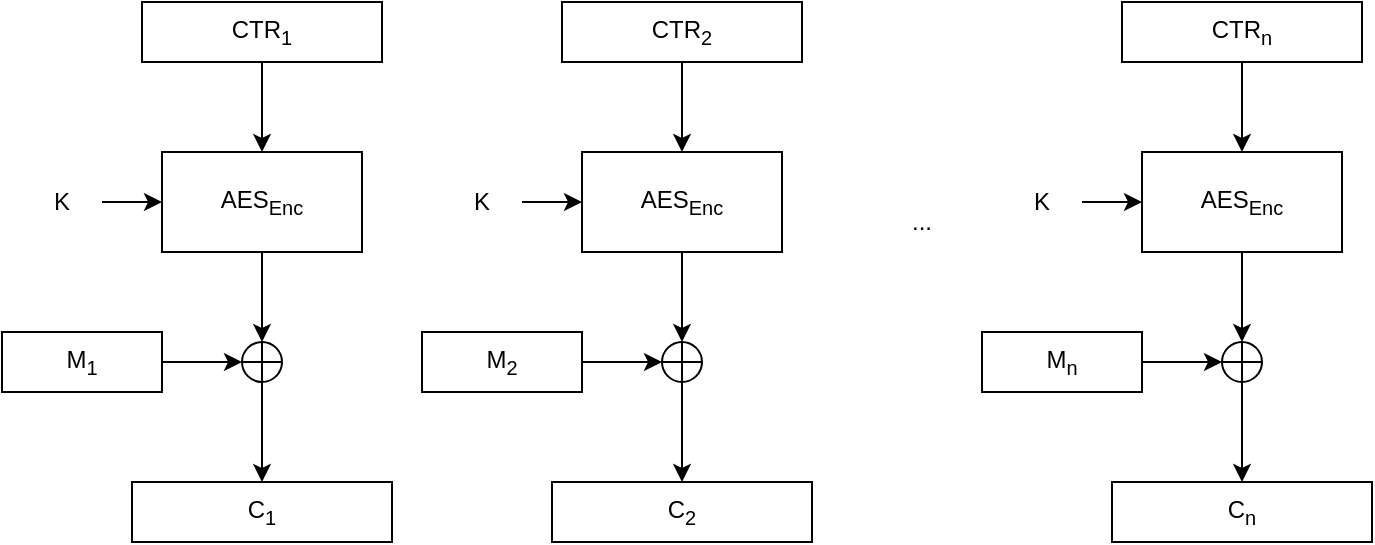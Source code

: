 <mxfile version="24.4.0" type="device" pages="2">
  <diagram name="Encrypt" id="o71IDkHV3ZvDwMHHaNhy">
    <mxGraphModel dx="1088" dy="578" grid="1" gridSize="10" guides="1" tooltips="1" connect="1" arrows="1" fold="1" page="1" pageScale="1" pageWidth="850" pageHeight="1100" math="0" shadow="0">
      <root>
        <mxCell id="0" />
        <mxCell id="1" parent="0" />
        <mxCell id="7T_0Ri3ZbX09s26zW6ti-1" value="CTR&lt;sub&gt;1&lt;/sub&gt;" style="rounded=0;whiteSpace=wrap;html=1;" parent="1" vertex="1">
          <mxGeometry x="110" y="80" width="120" height="30" as="geometry" />
        </mxCell>
        <mxCell id="7T_0Ri3ZbX09s26zW6ti-19" value="" style="endArrow=classic;html=1;rounded=0;exitX=0.5;exitY=1;exitDx=0;exitDy=0;entryX=0.5;entryY=0;entryDx=0;entryDy=0;entryPerimeter=0;" parent="1" source="7T_0Ri3ZbX09s26zW6ti-1" edge="1">
          <mxGeometry width="50" height="50" relative="1" as="geometry">
            <mxPoint x="270" y="200" as="sourcePoint" />
            <mxPoint x="170" y="155" as="targetPoint" />
          </mxGeometry>
        </mxCell>
        <mxCell id="Rr33tOqjU5spiXmUpDak-56" style="edgeStyle=orthogonalEdgeStyle;rounded=0;orthogonalLoop=1;jettySize=auto;html=1;entryX=0.5;entryY=0;entryDx=0;entryDy=0;" edge="1" parent="1" source="Rr33tOqjU5spiXmUpDak-40" target="Rr33tOqjU5spiXmUpDak-55">
          <mxGeometry relative="1" as="geometry" />
        </mxCell>
        <mxCell id="Rr33tOqjU5spiXmUpDak-40" value="" style="verticalLabelPosition=bottom;verticalAlign=top;html=1;shape=mxgraph.flowchart.summing_function;" vertex="1" parent="1">
          <mxGeometry x="160" y="250" width="20" height="20" as="geometry" />
        </mxCell>
        <mxCell id="Rr33tOqjU5spiXmUpDak-44" value="" style="endArrow=classic;html=1;rounded=0;entryX=0;entryY=0.5;entryDx=0;entryDy=0;" edge="1" parent="1">
          <mxGeometry width="50" height="50" relative="1" as="geometry">
            <mxPoint x="90" y="180" as="sourcePoint" />
            <mxPoint x="120" y="180" as="targetPoint" />
          </mxGeometry>
        </mxCell>
        <mxCell id="Rr33tOqjU5spiXmUpDak-45" value="K" style="text;html=1;strokeColor=none;fillColor=none;align=center;verticalAlign=middle;whiteSpace=wrap;rounded=0;" vertex="1" parent="1">
          <mxGeometry x="50" y="165" width="40" height="30" as="geometry" />
        </mxCell>
        <mxCell id="Rr33tOqjU5spiXmUpDak-46" value="AES&lt;sub&gt;Enc&lt;/sub&gt;" style="rounded=0;whiteSpace=wrap;html=1;" vertex="1" parent="1">
          <mxGeometry x="120" y="155" width="100" height="50" as="geometry" />
        </mxCell>
        <mxCell id="Rr33tOqjU5spiXmUpDak-52" style="edgeStyle=orthogonalEdgeStyle;rounded=0;orthogonalLoop=1;jettySize=auto;html=1;entryX=0.5;entryY=0;entryDx=0;entryDy=0;entryPerimeter=0;" edge="1" parent="1" source="Rr33tOqjU5spiXmUpDak-46" target="Rr33tOqjU5spiXmUpDak-40">
          <mxGeometry relative="1" as="geometry" />
        </mxCell>
        <mxCell id="Rr33tOqjU5spiXmUpDak-53" value="M&lt;sub&gt;1&lt;/sub&gt;" style="rounded=0;whiteSpace=wrap;html=1;" vertex="1" parent="1">
          <mxGeometry x="40" y="245" width="80" height="30" as="geometry" />
        </mxCell>
        <mxCell id="Rr33tOqjU5spiXmUpDak-54" style="edgeStyle=orthogonalEdgeStyle;rounded=0;orthogonalLoop=1;jettySize=auto;html=1;entryX=0;entryY=0.5;entryDx=0;entryDy=0;entryPerimeter=0;" edge="1" parent="1" source="Rr33tOqjU5spiXmUpDak-53" target="Rr33tOqjU5spiXmUpDak-40">
          <mxGeometry relative="1" as="geometry" />
        </mxCell>
        <mxCell id="Rr33tOqjU5spiXmUpDak-55" value="C&lt;sub&gt;1&lt;/sub&gt;" style="rounded=0;whiteSpace=wrap;html=1;" vertex="1" parent="1">
          <mxGeometry x="105" y="320" width="130" height="30" as="geometry" />
        </mxCell>
        <mxCell id="Rr33tOqjU5spiXmUpDak-57" value="CTR&lt;sub&gt;2&lt;/sub&gt;" style="rounded=0;whiteSpace=wrap;html=1;" vertex="1" parent="1">
          <mxGeometry x="320" y="80" width="120" height="30" as="geometry" />
        </mxCell>
        <mxCell id="Rr33tOqjU5spiXmUpDak-58" value="" style="endArrow=classic;html=1;rounded=0;exitX=0.5;exitY=1;exitDx=0;exitDy=0;entryX=0.5;entryY=0;entryDx=0;entryDy=0;entryPerimeter=0;" edge="1" source="Rr33tOqjU5spiXmUpDak-57" parent="1">
          <mxGeometry width="50" height="50" relative="1" as="geometry">
            <mxPoint x="480" y="200" as="sourcePoint" />
            <mxPoint x="380" y="155" as="targetPoint" />
          </mxGeometry>
        </mxCell>
        <mxCell id="Rr33tOqjU5spiXmUpDak-59" style="edgeStyle=orthogonalEdgeStyle;rounded=0;orthogonalLoop=1;jettySize=auto;html=1;entryX=0.5;entryY=0;entryDx=0;entryDy=0;" edge="1" source="Rr33tOqjU5spiXmUpDak-60" target="Rr33tOqjU5spiXmUpDak-67" parent="1">
          <mxGeometry relative="1" as="geometry" />
        </mxCell>
        <mxCell id="Rr33tOqjU5spiXmUpDak-60" value="" style="verticalLabelPosition=bottom;verticalAlign=top;html=1;shape=mxgraph.flowchart.summing_function;" vertex="1" parent="1">
          <mxGeometry x="370" y="250" width="20" height="20" as="geometry" />
        </mxCell>
        <mxCell id="Rr33tOqjU5spiXmUpDak-61" value="" style="endArrow=classic;html=1;rounded=0;entryX=0;entryY=0.5;entryDx=0;entryDy=0;" edge="1" parent="1">
          <mxGeometry width="50" height="50" relative="1" as="geometry">
            <mxPoint x="300" y="180" as="sourcePoint" />
            <mxPoint x="330" y="180" as="targetPoint" />
          </mxGeometry>
        </mxCell>
        <mxCell id="Rr33tOqjU5spiXmUpDak-62" value="K" style="text;html=1;strokeColor=none;fillColor=none;align=center;verticalAlign=middle;whiteSpace=wrap;rounded=0;" vertex="1" parent="1">
          <mxGeometry x="260" y="165" width="40" height="30" as="geometry" />
        </mxCell>
        <mxCell id="Rr33tOqjU5spiXmUpDak-63" value="AES&lt;sub&gt;Enc&lt;/sub&gt;" style="rounded=0;whiteSpace=wrap;html=1;" vertex="1" parent="1">
          <mxGeometry x="330" y="155" width="100" height="50" as="geometry" />
        </mxCell>
        <mxCell id="Rr33tOqjU5spiXmUpDak-64" style="edgeStyle=orthogonalEdgeStyle;rounded=0;orthogonalLoop=1;jettySize=auto;html=1;entryX=0.5;entryY=0;entryDx=0;entryDy=0;entryPerimeter=0;" edge="1" source="Rr33tOqjU5spiXmUpDak-63" target="Rr33tOqjU5spiXmUpDak-60" parent="1">
          <mxGeometry relative="1" as="geometry" />
        </mxCell>
        <mxCell id="Rr33tOqjU5spiXmUpDak-65" value="M&lt;sub&gt;2&lt;/sub&gt;" style="rounded=0;whiteSpace=wrap;html=1;" vertex="1" parent="1">
          <mxGeometry x="250" y="245" width="80" height="30" as="geometry" />
        </mxCell>
        <mxCell id="Rr33tOqjU5spiXmUpDak-66" style="edgeStyle=orthogonalEdgeStyle;rounded=0;orthogonalLoop=1;jettySize=auto;html=1;entryX=0;entryY=0.5;entryDx=0;entryDy=0;entryPerimeter=0;" edge="1" source="Rr33tOqjU5spiXmUpDak-65" target="Rr33tOqjU5spiXmUpDak-60" parent="1">
          <mxGeometry relative="1" as="geometry" />
        </mxCell>
        <mxCell id="Rr33tOqjU5spiXmUpDak-67" value="C&lt;sub&gt;2&lt;/sub&gt;" style="rounded=0;whiteSpace=wrap;html=1;" vertex="1" parent="1">
          <mxGeometry x="315" y="320" width="130" height="30" as="geometry" />
        </mxCell>
        <mxCell id="Rr33tOqjU5spiXmUpDak-68" value="CTR&lt;sub&gt;n&lt;/sub&gt;" style="rounded=0;whiteSpace=wrap;html=1;" vertex="1" parent="1">
          <mxGeometry x="600" y="80" width="120" height="30" as="geometry" />
        </mxCell>
        <mxCell id="Rr33tOqjU5spiXmUpDak-69" value="" style="endArrow=classic;html=1;rounded=0;exitX=0.5;exitY=1;exitDx=0;exitDy=0;entryX=0.5;entryY=0;entryDx=0;entryDy=0;entryPerimeter=0;" edge="1" source="Rr33tOqjU5spiXmUpDak-68" parent="1">
          <mxGeometry width="50" height="50" relative="1" as="geometry">
            <mxPoint x="760" y="200" as="sourcePoint" />
            <mxPoint x="660" y="155" as="targetPoint" />
          </mxGeometry>
        </mxCell>
        <mxCell id="Rr33tOqjU5spiXmUpDak-70" style="edgeStyle=orthogonalEdgeStyle;rounded=0;orthogonalLoop=1;jettySize=auto;html=1;entryX=0.5;entryY=0;entryDx=0;entryDy=0;" edge="1" source="Rr33tOqjU5spiXmUpDak-71" target="Rr33tOqjU5spiXmUpDak-78" parent="1">
          <mxGeometry relative="1" as="geometry" />
        </mxCell>
        <mxCell id="Rr33tOqjU5spiXmUpDak-71" value="" style="verticalLabelPosition=bottom;verticalAlign=top;html=1;shape=mxgraph.flowchart.summing_function;" vertex="1" parent="1">
          <mxGeometry x="650" y="250" width="20" height="20" as="geometry" />
        </mxCell>
        <mxCell id="Rr33tOqjU5spiXmUpDak-72" value="" style="endArrow=classic;html=1;rounded=0;entryX=0;entryY=0.5;entryDx=0;entryDy=0;" edge="1" parent="1">
          <mxGeometry width="50" height="50" relative="1" as="geometry">
            <mxPoint x="580" y="180" as="sourcePoint" />
            <mxPoint x="610" y="180" as="targetPoint" />
          </mxGeometry>
        </mxCell>
        <mxCell id="Rr33tOqjU5spiXmUpDak-73" value="K" style="text;html=1;strokeColor=none;fillColor=none;align=center;verticalAlign=middle;whiteSpace=wrap;rounded=0;" vertex="1" parent="1">
          <mxGeometry x="540" y="165" width="40" height="30" as="geometry" />
        </mxCell>
        <mxCell id="Rr33tOqjU5spiXmUpDak-74" value="AES&lt;sub&gt;Enc&lt;/sub&gt;" style="rounded=0;whiteSpace=wrap;html=1;" vertex="1" parent="1">
          <mxGeometry x="610" y="155" width="100" height="50" as="geometry" />
        </mxCell>
        <mxCell id="Rr33tOqjU5spiXmUpDak-75" style="edgeStyle=orthogonalEdgeStyle;rounded=0;orthogonalLoop=1;jettySize=auto;html=1;entryX=0.5;entryY=0;entryDx=0;entryDy=0;entryPerimeter=0;" edge="1" source="Rr33tOqjU5spiXmUpDak-74" target="Rr33tOqjU5spiXmUpDak-71" parent="1">
          <mxGeometry relative="1" as="geometry" />
        </mxCell>
        <mxCell id="Rr33tOqjU5spiXmUpDak-76" value="M&lt;sub&gt;n&lt;/sub&gt;" style="rounded=0;whiteSpace=wrap;html=1;" vertex="1" parent="1">
          <mxGeometry x="530" y="245" width="80" height="30" as="geometry" />
        </mxCell>
        <mxCell id="Rr33tOqjU5spiXmUpDak-77" style="edgeStyle=orthogonalEdgeStyle;rounded=0;orthogonalLoop=1;jettySize=auto;html=1;entryX=0;entryY=0.5;entryDx=0;entryDy=0;entryPerimeter=0;" edge="1" source="Rr33tOqjU5spiXmUpDak-76" target="Rr33tOqjU5spiXmUpDak-71" parent="1">
          <mxGeometry relative="1" as="geometry" />
        </mxCell>
        <mxCell id="Rr33tOqjU5spiXmUpDak-78" value="C&lt;sub&gt;n&lt;/sub&gt;" style="rounded=0;whiteSpace=wrap;html=1;" vertex="1" parent="1">
          <mxGeometry x="595" y="320" width="130" height="30" as="geometry" />
        </mxCell>
        <mxCell id="Rr33tOqjU5spiXmUpDak-79" value="..." style="text;html=1;align=center;verticalAlign=middle;whiteSpace=wrap;rounded=0;" vertex="1" parent="1">
          <mxGeometry x="470" y="175" width="60" height="30" as="geometry" />
        </mxCell>
      </root>
    </mxGraphModel>
  </diagram>
  <diagram id="V-0V9B5wcuyhwd2LUnUV" name="Decrypt">
    <mxGraphModel dx="1306" dy="694" grid="1" gridSize="10" guides="1" tooltips="1" connect="1" arrows="1" fold="1" page="1" pageScale="1" pageWidth="850" pageHeight="1100" math="0" shadow="0">
      <root>
        <mxCell id="0" />
        <mxCell id="1" parent="0" />
        <mxCell id="dBQ5x_kLsG-ajHb2Xu2K-1" value="CTR&lt;sub&gt;1&lt;/sub&gt;" style="rounded=0;whiteSpace=wrap;html=1;" vertex="1" parent="1">
          <mxGeometry x="110" y="80" width="120" height="30" as="geometry" />
        </mxCell>
        <mxCell id="dBQ5x_kLsG-ajHb2Xu2K-2" value="" style="endArrow=classic;html=1;rounded=0;exitX=0.5;exitY=1;exitDx=0;exitDy=0;entryX=0.5;entryY=0;entryDx=0;entryDy=0;entryPerimeter=0;" edge="1" parent="1" source="dBQ5x_kLsG-ajHb2Xu2K-1">
          <mxGeometry width="50" height="50" relative="1" as="geometry">
            <mxPoint x="270" y="200" as="sourcePoint" />
            <mxPoint x="170" y="155" as="targetPoint" />
          </mxGeometry>
        </mxCell>
        <mxCell id="dBQ5x_kLsG-ajHb2Xu2K-3" style="edgeStyle=orthogonalEdgeStyle;rounded=0;orthogonalLoop=1;jettySize=auto;html=1;entryX=0.5;entryY=0;entryDx=0;entryDy=0;" edge="1" parent="1" source="dBQ5x_kLsG-ajHb2Xu2K-4" target="dBQ5x_kLsG-ajHb2Xu2K-11">
          <mxGeometry relative="1" as="geometry" />
        </mxCell>
        <mxCell id="dBQ5x_kLsG-ajHb2Xu2K-4" value="" style="verticalLabelPosition=bottom;verticalAlign=top;html=1;shape=mxgraph.flowchart.summing_function;" vertex="1" parent="1">
          <mxGeometry x="160" y="250" width="20" height="20" as="geometry" />
        </mxCell>
        <mxCell id="dBQ5x_kLsG-ajHb2Xu2K-5" value="" style="endArrow=classic;html=1;rounded=0;entryX=0;entryY=0.5;entryDx=0;entryDy=0;" edge="1" parent="1">
          <mxGeometry width="50" height="50" relative="1" as="geometry">
            <mxPoint x="90" y="180" as="sourcePoint" />
            <mxPoint x="120" y="180" as="targetPoint" />
          </mxGeometry>
        </mxCell>
        <mxCell id="dBQ5x_kLsG-ajHb2Xu2K-6" value="K" style="text;html=1;strokeColor=none;fillColor=none;align=center;verticalAlign=middle;whiteSpace=wrap;rounded=0;" vertex="1" parent="1">
          <mxGeometry x="50" y="165" width="40" height="30" as="geometry" />
        </mxCell>
        <mxCell id="dBQ5x_kLsG-ajHb2Xu2K-7" value="AES&lt;sub&gt;Enc&lt;/sub&gt;" style="rounded=0;whiteSpace=wrap;html=1;" vertex="1" parent="1">
          <mxGeometry x="120" y="155" width="100" height="50" as="geometry" />
        </mxCell>
        <mxCell id="dBQ5x_kLsG-ajHb2Xu2K-8" style="edgeStyle=orthogonalEdgeStyle;rounded=0;orthogonalLoop=1;jettySize=auto;html=1;entryX=0.5;entryY=0;entryDx=0;entryDy=0;entryPerimeter=0;" edge="1" parent="1" source="dBQ5x_kLsG-ajHb2Xu2K-7" target="dBQ5x_kLsG-ajHb2Xu2K-4">
          <mxGeometry relative="1" as="geometry" />
        </mxCell>
        <mxCell id="dBQ5x_kLsG-ajHb2Xu2K-9" value="&lt;sub&gt;&lt;span style=&quot;font-size: 12px;&quot;&gt;C&lt;/span&gt;1&lt;/sub&gt;" style="rounded=0;whiteSpace=wrap;html=1;" vertex="1" parent="1">
          <mxGeometry x="40" y="245" width="80" height="30" as="geometry" />
        </mxCell>
        <mxCell id="dBQ5x_kLsG-ajHb2Xu2K-10" style="edgeStyle=orthogonalEdgeStyle;rounded=0;orthogonalLoop=1;jettySize=auto;html=1;entryX=0;entryY=0.5;entryDx=0;entryDy=0;entryPerimeter=0;" edge="1" parent="1" source="dBQ5x_kLsG-ajHb2Xu2K-9" target="dBQ5x_kLsG-ajHb2Xu2K-4">
          <mxGeometry relative="1" as="geometry" />
        </mxCell>
        <mxCell id="dBQ5x_kLsG-ajHb2Xu2K-11" value="M&lt;sub&gt;1&lt;/sub&gt;" style="rounded=0;whiteSpace=wrap;html=1;" vertex="1" parent="1">
          <mxGeometry x="105" y="320" width="130" height="30" as="geometry" />
        </mxCell>
        <mxCell id="dBQ5x_kLsG-ajHb2Xu2K-12" value="CTR&lt;sub&gt;2&lt;/sub&gt;" style="rounded=0;whiteSpace=wrap;html=1;" vertex="1" parent="1">
          <mxGeometry x="320" y="80" width="120" height="30" as="geometry" />
        </mxCell>
        <mxCell id="dBQ5x_kLsG-ajHb2Xu2K-13" value="" style="endArrow=classic;html=1;rounded=0;exitX=0.5;exitY=1;exitDx=0;exitDy=0;entryX=0.5;entryY=0;entryDx=0;entryDy=0;entryPerimeter=0;" edge="1" parent="1" source="dBQ5x_kLsG-ajHb2Xu2K-12">
          <mxGeometry width="50" height="50" relative="1" as="geometry">
            <mxPoint x="480" y="200" as="sourcePoint" />
            <mxPoint x="380" y="155" as="targetPoint" />
          </mxGeometry>
        </mxCell>
        <mxCell id="dBQ5x_kLsG-ajHb2Xu2K-14" style="edgeStyle=orthogonalEdgeStyle;rounded=0;orthogonalLoop=1;jettySize=auto;html=1;entryX=0.5;entryY=0;entryDx=0;entryDy=0;" edge="1" parent="1" source="dBQ5x_kLsG-ajHb2Xu2K-15" target="dBQ5x_kLsG-ajHb2Xu2K-22">
          <mxGeometry relative="1" as="geometry" />
        </mxCell>
        <mxCell id="dBQ5x_kLsG-ajHb2Xu2K-15" value="" style="verticalLabelPosition=bottom;verticalAlign=top;html=1;shape=mxgraph.flowchart.summing_function;" vertex="1" parent="1">
          <mxGeometry x="370" y="250" width="20" height="20" as="geometry" />
        </mxCell>
        <mxCell id="dBQ5x_kLsG-ajHb2Xu2K-16" value="" style="endArrow=classic;html=1;rounded=0;entryX=0;entryY=0.5;entryDx=0;entryDy=0;" edge="1" parent="1">
          <mxGeometry width="50" height="50" relative="1" as="geometry">
            <mxPoint x="300" y="180" as="sourcePoint" />
            <mxPoint x="330" y="180" as="targetPoint" />
          </mxGeometry>
        </mxCell>
        <mxCell id="dBQ5x_kLsG-ajHb2Xu2K-17" value="K" style="text;html=1;strokeColor=none;fillColor=none;align=center;verticalAlign=middle;whiteSpace=wrap;rounded=0;" vertex="1" parent="1">
          <mxGeometry x="260" y="165" width="40" height="30" as="geometry" />
        </mxCell>
        <mxCell id="dBQ5x_kLsG-ajHb2Xu2K-18" value="AES&lt;sub&gt;Enc&lt;/sub&gt;" style="rounded=0;whiteSpace=wrap;html=1;" vertex="1" parent="1">
          <mxGeometry x="330" y="155" width="100" height="50" as="geometry" />
        </mxCell>
        <mxCell id="dBQ5x_kLsG-ajHb2Xu2K-19" style="edgeStyle=orthogonalEdgeStyle;rounded=0;orthogonalLoop=1;jettySize=auto;html=1;entryX=0.5;entryY=0;entryDx=0;entryDy=0;entryPerimeter=0;" edge="1" parent="1" source="dBQ5x_kLsG-ajHb2Xu2K-18" target="dBQ5x_kLsG-ajHb2Xu2K-15">
          <mxGeometry relative="1" as="geometry" />
        </mxCell>
        <mxCell id="dBQ5x_kLsG-ajHb2Xu2K-20" value="C&lt;sub&gt;2&lt;/sub&gt;" style="rounded=0;whiteSpace=wrap;html=1;" vertex="1" parent="1">
          <mxGeometry x="250" y="245" width="80" height="30" as="geometry" />
        </mxCell>
        <mxCell id="dBQ5x_kLsG-ajHb2Xu2K-21" style="edgeStyle=orthogonalEdgeStyle;rounded=0;orthogonalLoop=1;jettySize=auto;html=1;entryX=0;entryY=0.5;entryDx=0;entryDy=0;entryPerimeter=0;" edge="1" parent="1" source="dBQ5x_kLsG-ajHb2Xu2K-20" target="dBQ5x_kLsG-ajHb2Xu2K-15">
          <mxGeometry relative="1" as="geometry" />
        </mxCell>
        <mxCell id="dBQ5x_kLsG-ajHb2Xu2K-22" value="M&lt;sub&gt;2&lt;/sub&gt;" style="rounded=0;whiteSpace=wrap;html=1;" vertex="1" parent="1">
          <mxGeometry x="315" y="320" width="130" height="30" as="geometry" />
        </mxCell>
        <mxCell id="dBQ5x_kLsG-ajHb2Xu2K-23" value="CTR&lt;sub&gt;n&lt;/sub&gt;" style="rounded=0;whiteSpace=wrap;html=1;" vertex="1" parent="1">
          <mxGeometry x="600" y="80" width="120" height="30" as="geometry" />
        </mxCell>
        <mxCell id="dBQ5x_kLsG-ajHb2Xu2K-24" value="" style="endArrow=classic;html=1;rounded=0;exitX=0.5;exitY=1;exitDx=0;exitDy=0;entryX=0.5;entryY=0;entryDx=0;entryDy=0;entryPerimeter=0;" edge="1" parent="1" source="dBQ5x_kLsG-ajHb2Xu2K-23">
          <mxGeometry width="50" height="50" relative="1" as="geometry">
            <mxPoint x="760" y="200" as="sourcePoint" />
            <mxPoint x="660" y="155" as="targetPoint" />
          </mxGeometry>
        </mxCell>
        <mxCell id="dBQ5x_kLsG-ajHb2Xu2K-25" style="edgeStyle=orthogonalEdgeStyle;rounded=0;orthogonalLoop=1;jettySize=auto;html=1;entryX=0.5;entryY=0;entryDx=0;entryDy=0;" edge="1" parent="1" source="dBQ5x_kLsG-ajHb2Xu2K-26" target="dBQ5x_kLsG-ajHb2Xu2K-33">
          <mxGeometry relative="1" as="geometry" />
        </mxCell>
        <mxCell id="dBQ5x_kLsG-ajHb2Xu2K-26" value="" style="verticalLabelPosition=bottom;verticalAlign=top;html=1;shape=mxgraph.flowchart.summing_function;" vertex="1" parent="1">
          <mxGeometry x="650" y="250" width="20" height="20" as="geometry" />
        </mxCell>
        <mxCell id="dBQ5x_kLsG-ajHb2Xu2K-27" value="" style="endArrow=classic;html=1;rounded=0;entryX=0;entryY=0.5;entryDx=0;entryDy=0;" edge="1" parent="1">
          <mxGeometry width="50" height="50" relative="1" as="geometry">
            <mxPoint x="580" y="180" as="sourcePoint" />
            <mxPoint x="610" y="180" as="targetPoint" />
          </mxGeometry>
        </mxCell>
        <mxCell id="dBQ5x_kLsG-ajHb2Xu2K-28" value="K" style="text;html=1;strokeColor=none;fillColor=none;align=center;verticalAlign=middle;whiteSpace=wrap;rounded=0;" vertex="1" parent="1">
          <mxGeometry x="540" y="165" width="40" height="30" as="geometry" />
        </mxCell>
        <mxCell id="dBQ5x_kLsG-ajHb2Xu2K-29" value="AES&lt;sub&gt;Enc&lt;/sub&gt;" style="rounded=0;whiteSpace=wrap;html=1;" vertex="1" parent="1">
          <mxGeometry x="610" y="155" width="100" height="50" as="geometry" />
        </mxCell>
        <mxCell id="dBQ5x_kLsG-ajHb2Xu2K-30" style="edgeStyle=orthogonalEdgeStyle;rounded=0;orthogonalLoop=1;jettySize=auto;html=1;entryX=0.5;entryY=0;entryDx=0;entryDy=0;entryPerimeter=0;" edge="1" parent="1" source="dBQ5x_kLsG-ajHb2Xu2K-29" target="dBQ5x_kLsG-ajHb2Xu2K-26">
          <mxGeometry relative="1" as="geometry" />
        </mxCell>
        <mxCell id="dBQ5x_kLsG-ajHb2Xu2K-31" value="C&lt;sub&gt;n&lt;/sub&gt;" style="rounded=0;whiteSpace=wrap;html=1;" vertex="1" parent="1">
          <mxGeometry x="530" y="245" width="80" height="30" as="geometry" />
        </mxCell>
        <mxCell id="dBQ5x_kLsG-ajHb2Xu2K-32" style="edgeStyle=orthogonalEdgeStyle;rounded=0;orthogonalLoop=1;jettySize=auto;html=1;entryX=0;entryY=0.5;entryDx=0;entryDy=0;entryPerimeter=0;" edge="1" parent="1" source="dBQ5x_kLsG-ajHb2Xu2K-31" target="dBQ5x_kLsG-ajHb2Xu2K-26">
          <mxGeometry relative="1" as="geometry" />
        </mxCell>
        <mxCell id="dBQ5x_kLsG-ajHb2Xu2K-33" value="M&lt;sub&gt;n&lt;/sub&gt;" style="rounded=0;whiteSpace=wrap;html=1;" vertex="1" parent="1">
          <mxGeometry x="596" y="320" width="130" height="30" as="geometry" />
        </mxCell>
        <mxCell id="dBQ5x_kLsG-ajHb2Xu2K-34" value="..." style="text;html=1;align=center;verticalAlign=middle;whiteSpace=wrap;rounded=0;" vertex="1" parent="1">
          <mxGeometry x="470" y="175" width="60" height="30" as="geometry" />
        </mxCell>
      </root>
    </mxGraphModel>
  </diagram>
</mxfile>
